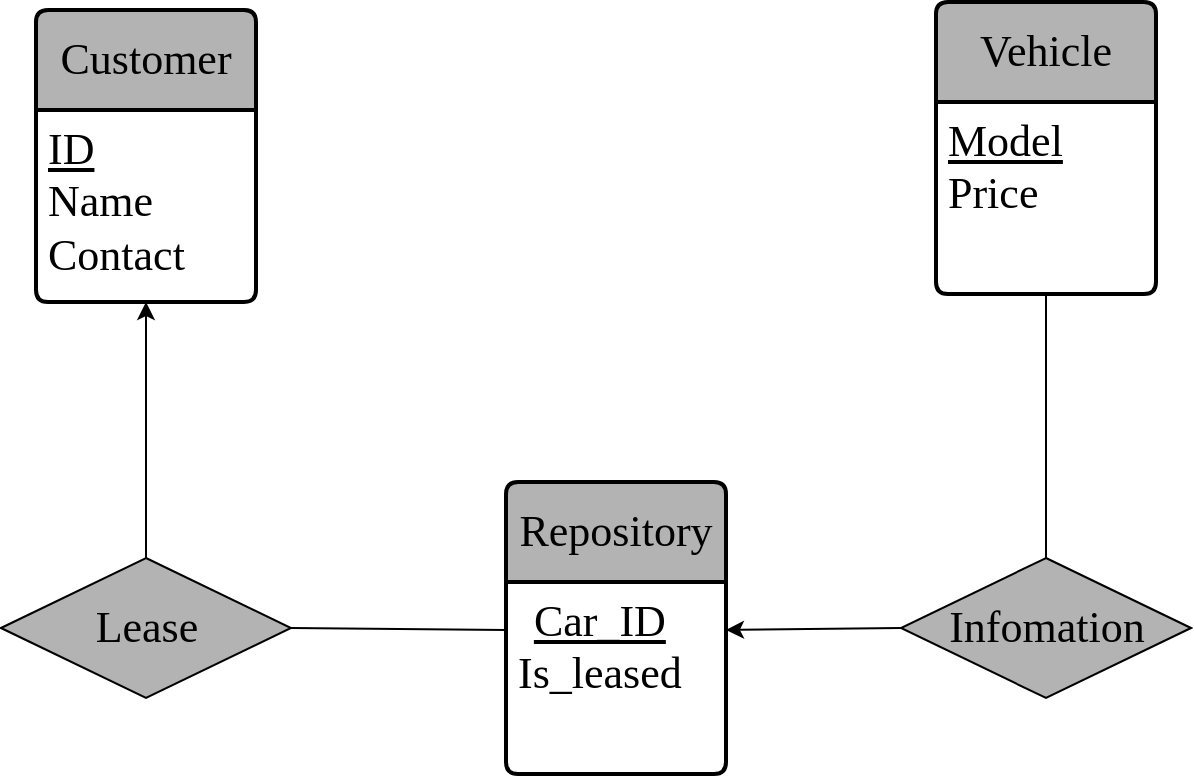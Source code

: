<mxfile version="25.0.1">
  <diagram name="第 1 页" id="VaADZguYxKfGEioFH2xi">
    <mxGraphModel dx="1213" dy="768" grid="1" gridSize="10" guides="1" tooltips="1" connect="1" arrows="1" fold="1" page="1" pageScale="1" pageWidth="1169" pageHeight="827" math="0" shadow="0">
      <root>
        <mxCell id="0" />
        <mxCell id="1" parent="0" />
        <mxCell id="39Aiye38ELZlBPnvcCri-1" value="&lt;font style=&quot;font-size: 22px;&quot; face=&quot;Times New Roman&quot;&gt;Customer&lt;/font&gt;" style="swimlane;childLayout=stackLayout;horizontal=1;startSize=50;horizontalStack=0;rounded=1;fontSize=14;fontStyle=0;strokeWidth=2;resizeParent=0;resizeLast=1;shadow=0;dashed=0;align=center;arcSize=4;whiteSpace=wrap;html=1;fillColor=#B3B3B3;" parent="1" vertex="1">
          <mxGeometry x="310" y="294" width="110" height="146" as="geometry" />
        </mxCell>
        <mxCell id="39Aiye38ELZlBPnvcCri-2" value="&lt;font style=&quot;font-size: 22px;&quot; face=&quot;Times New Roman&quot;&gt;&lt;u&gt;ID&lt;/u&gt;&lt;br&gt;Name&lt;br&gt;Contact&lt;/font&gt;&lt;div&gt;&lt;br&gt;&lt;/div&gt;" style="align=left;strokeColor=none;fillColor=none;spacingLeft=4;fontSize=12;verticalAlign=top;resizable=0;rotatable=0;part=1;html=1;" parent="39Aiye38ELZlBPnvcCri-1" vertex="1">
          <mxGeometry y="50" width="110" height="96" as="geometry" />
        </mxCell>
        <mxCell id="39Aiye38ELZlBPnvcCri-4" value="&lt;font style=&quot;font-size: 22px;&quot; face=&quot;Times New Roman&quot;&gt;Repository&lt;/font&gt;" style="swimlane;childLayout=stackLayout;horizontal=1;startSize=50;horizontalStack=0;rounded=1;fontSize=14;fontStyle=0;strokeWidth=2;resizeParent=0;resizeLast=1;shadow=0;dashed=0;align=center;arcSize=4;whiteSpace=wrap;html=1;fillColor=#B3B3B3;" parent="1" vertex="1">
          <mxGeometry x="545" y="530" width="110" height="146" as="geometry" />
        </mxCell>
        <mxCell id="39Aiye38ELZlBPnvcCri-5" value="&lt;div style=&quot;text-align: center;&quot;&gt;&lt;span style=&quot;font-size: 22px; font-family: &amp;quot;Times New Roman&amp;quot;; background-color: initial;&quot;&gt;&lt;u&gt;Car_ID&lt;/u&gt;&lt;/span&gt;&lt;/div&gt;&lt;font style=&quot;font-size: 22px;&quot; face=&quot;Times New Roman&quot;&gt;Is_leased&lt;/font&gt;&lt;div&gt;&lt;font style=&quot;font-size: 22px;&quot; face=&quot;Times New Roman&quot;&gt;&lt;br&gt;&lt;/font&gt;&lt;/div&gt;" style="align=left;strokeColor=none;fillColor=none;spacingLeft=4;fontSize=12;verticalAlign=top;resizable=0;rotatable=0;part=1;html=1;" parent="39Aiye38ELZlBPnvcCri-4" vertex="1">
          <mxGeometry y="50" width="110" height="96" as="geometry" />
        </mxCell>
        <mxCell id="39Aiye38ELZlBPnvcCri-6" value="&lt;font style=&quot;font-size: 22px;&quot; face=&quot;Times New Roman&quot;&gt;Vehicle&lt;/font&gt;" style="swimlane;childLayout=stackLayout;horizontal=1;startSize=50;horizontalStack=0;rounded=1;fontSize=14;fontStyle=0;strokeWidth=2;resizeParent=0;resizeLast=1;shadow=0;dashed=0;align=center;arcSize=4;whiteSpace=wrap;html=1;fillColor=#B3B3B3;" parent="1" vertex="1">
          <mxGeometry x="760" y="290" width="110" height="146" as="geometry" />
        </mxCell>
        <mxCell id="39Aiye38ELZlBPnvcCri-7" value="&lt;div&gt;&lt;font face=&quot;Times New Roman&quot;&gt;&lt;span style=&quot;font-size: 22px;&quot;&gt;&lt;u&gt;Model&lt;br&gt;&lt;/u&gt;&lt;/span&gt;&lt;/font&gt;&lt;div&gt;&lt;font face=&quot;Times New Roman&quot;&gt;&lt;span style=&quot;font-size: 22px;&quot;&gt;Price&lt;/span&gt;&lt;/font&gt;&lt;/div&gt;&lt;/div&gt;&lt;div&gt;&lt;br&gt;&lt;/div&gt;" style="align=left;strokeColor=none;fillColor=none;spacingLeft=4;fontSize=12;verticalAlign=top;resizable=0;rotatable=0;part=1;html=1;" parent="39Aiye38ELZlBPnvcCri-6" vertex="1">
          <mxGeometry y="50" width="110" height="96" as="geometry" />
        </mxCell>
        <mxCell id="39Aiye38ELZlBPnvcCri-16" value="" style="endArrow=classic;html=1;rounded=0;entryX=1;entryY=0.25;entryDx=0;entryDy=0;exitX=0;exitY=0.5;exitDx=0;exitDy=0;" parent="1" source="39Aiye38ELZlBPnvcCri-12" target="39Aiye38ELZlBPnvcCri-5" edge="1">
          <mxGeometry width="50" height="50" relative="1" as="geometry">
            <mxPoint x="400" y="560" as="sourcePoint" />
            <mxPoint x="450" y="510" as="targetPoint" />
          </mxGeometry>
        </mxCell>
        <mxCell id="39Aiye38ELZlBPnvcCri-12" value="&lt;font face=&quot;Times New Roman&quot; style=&quot;font-size: 22px;&quot;&gt;Infomation&lt;/font&gt;" style="shape=rhombus;perimeter=rhombusPerimeter;whiteSpace=wrap;html=1;align=center;fillColor=#B3B3B3;" parent="1" vertex="1">
          <mxGeometry x="742.5" y="568" width="145" height="70" as="geometry" />
        </mxCell>
        <mxCell id="39Aiye38ELZlBPnvcCri-18" value="" style="endArrow=none;html=1;rounded=0;entryX=0.5;entryY=1;entryDx=0;entryDy=0;exitX=0.5;exitY=0;exitDx=0;exitDy=0;" parent="1" source="39Aiye38ELZlBPnvcCri-12" target="39Aiye38ELZlBPnvcCri-7" edge="1">
          <mxGeometry width="50" height="50" relative="1" as="geometry">
            <mxPoint x="400" y="560" as="sourcePoint" />
            <mxPoint x="450" y="510" as="targetPoint" />
          </mxGeometry>
        </mxCell>
        <mxCell id="39Aiye38ELZlBPnvcCri-19" value="&lt;font face=&quot;Times New Roman&quot; style=&quot;font-size: 22px;&quot;&gt;Lease&lt;/font&gt;" style="shape=rhombus;perimeter=rhombusPerimeter;whiteSpace=wrap;html=1;align=center;fillColor=#B3B3B3;" parent="1" vertex="1">
          <mxGeometry x="292.5" y="568" width="145" height="70" as="geometry" />
        </mxCell>
        <mxCell id="39Aiye38ELZlBPnvcCri-22" value="" style="endArrow=none;html=1;rounded=0;exitX=1;exitY=0.5;exitDx=0;exitDy=0;entryX=0;entryY=0.25;entryDx=0;entryDy=0;" parent="1" source="39Aiye38ELZlBPnvcCri-19" target="39Aiye38ELZlBPnvcCri-5" edge="1">
          <mxGeometry width="50" height="50" relative="1" as="geometry">
            <mxPoint x="560" y="560" as="sourcePoint" />
            <mxPoint x="610" y="510" as="targetPoint" />
          </mxGeometry>
        </mxCell>
        <mxCell id="39Aiye38ELZlBPnvcCri-23" value="" style="endArrow=classic;html=1;rounded=0;entryX=0.5;entryY=1;entryDx=0;entryDy=0;" parent="1" source="39Aiye38ELZlBPnvcCri-19" target="39Aiye38ELZlBPnvcCri-2" edge="1">
          <mxGeometry width="50" height="50" relative="1" as="geometry">
            <mxPoint x="560" y="560" as="sourcePoint" />
            <mxPoint x="610" y="510" as="targetPoint" />
          </mxGeometry>
        </mxCell>
      </root>
    </mxGraphModel>
  </diagram>
</mxfile>
